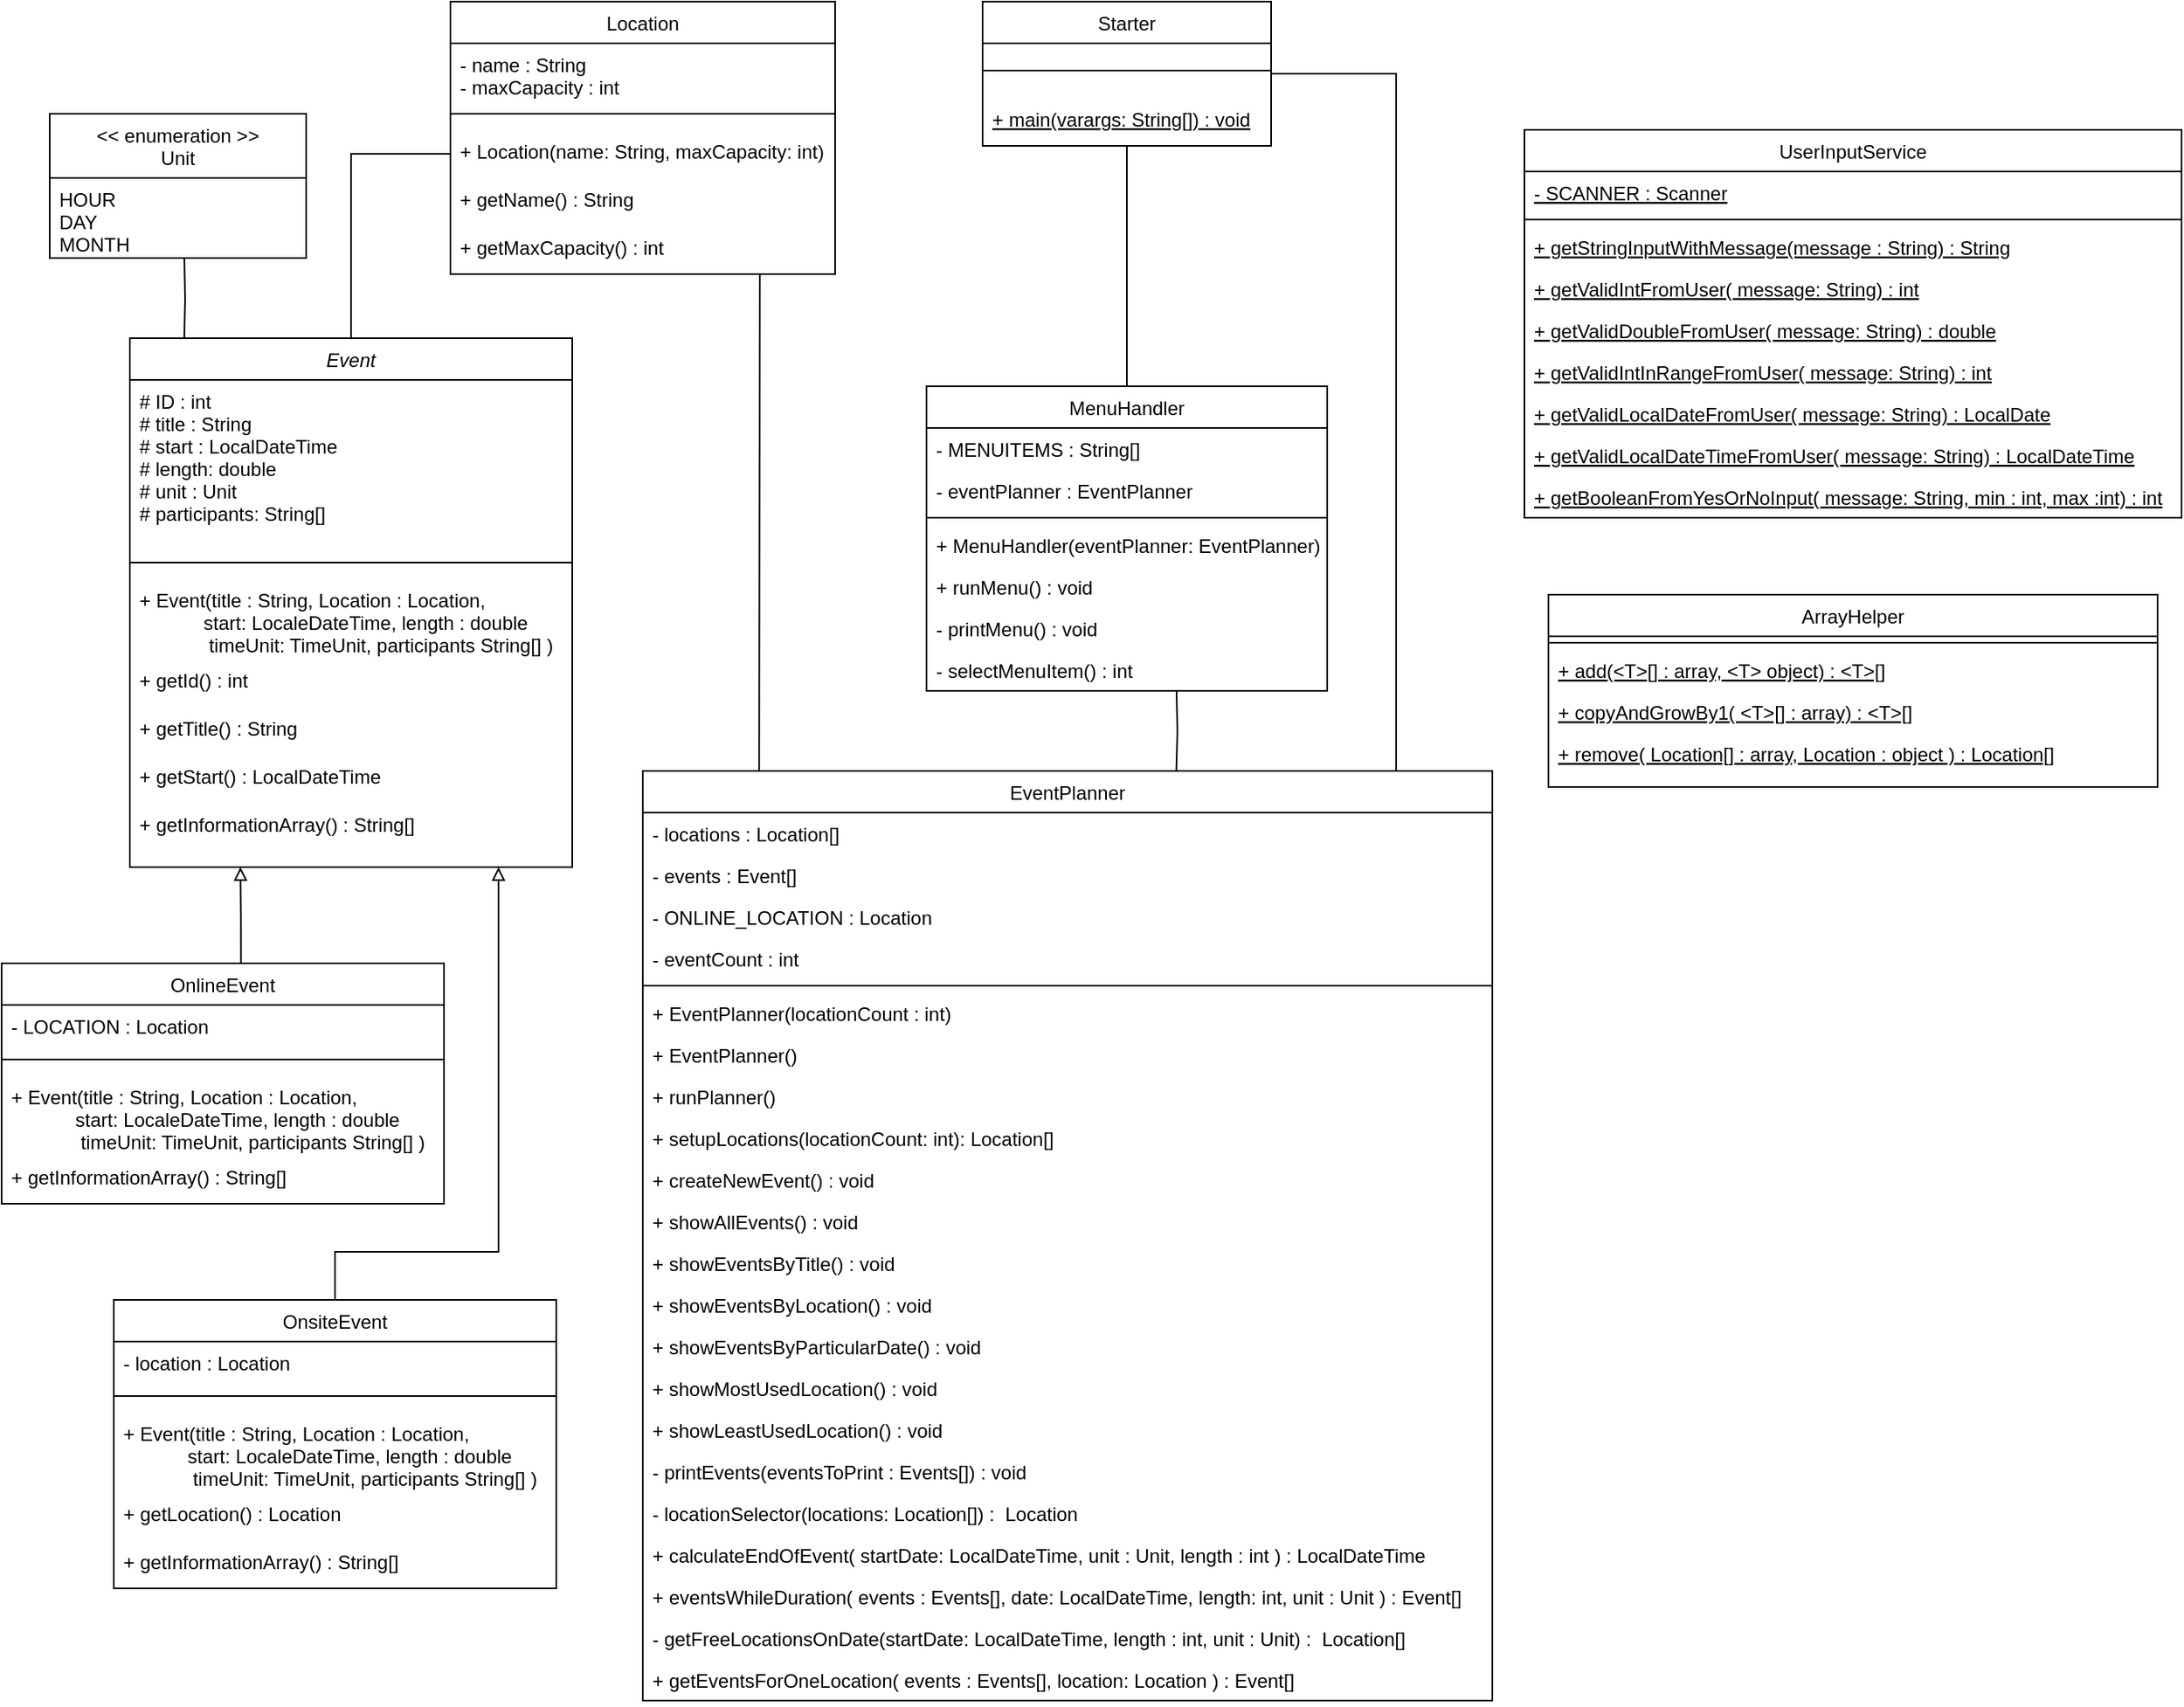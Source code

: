 <mxfile version="20.7.4" type="device"><diagram id="C5RBs43oDa-KdzZeNtuy" name="Page-1"><mxGraphModel dx="821" dy="524" grid="1" gridSize="10" guides="1" tooltips="1" connect="1" arrows="1" fold="1" page="1" pageScale="1" pageWidth="827" pageHeight="1169" math="0" shadow="0"><root><mxCell id="WIyWlLk6GJQsqaUBKTNV-0"/><mxCell id="WIyWlLk6GJQsqaUBKTNV-1" parent="WIyWlLk6GJQsqaUBKTNV-0"/><mxCell id="zkfFHV4jXpPFQw0GAbJ--0" value="EventPlanner" style="swimlane;fontStyle=0;align=center;verticalAlign=top;childLayout=stackLayout;horizontal=1;startSize=26;horizontalStack=0;resizeParent=1;resizeLast=0;collapsible=1;marginBottom=0;rounded=0;shadow=0;strokeWidth=1;" parent="WIyWlLk6GJQsqaUBKTNV-1" vertex="1"><mxGeometry x="400" y="490" width="530" height="580" as="geometry"><mxRectangle x="230" y="140" width="160" height="26" as="alternateBounds"/></mxGeometry></mxCell><mxCell id="zkfFHV4jXpPFQw0GAbJ--1" value="- locations : Location[]" style="text;align=left;verticalAlign=top;spacingLeft=4;spacingRight=4;overflow=hidden;rotatable=0;points=[[0,0.5],[1,0.5]];portConstraint=eastwest;" parent="zkfFHV4jXpPFQw0GAbJ--0" vertex="1"><mxGeometry y="26" width="530" height="26" as="geometry"/></mxCell><mxCell id="2iliOy4h_7IKCXvMN90f-4" value="- events : Event[]" style="text;align=left;verticalAlign=top;spacingLeft=4;spacingRight=4;overflow=hidden;rotatable=0;points=[[0,0.5],[1,0.5]];portConstraint=eastwest;" parent="zkfFHV4jXpPFQw0GAbJ--0" vertex="1"><mxGeometry y="52" width="530" height="26" as="geometry"/></mxCell><mxCell id="2iliOy4h_7IKCXvMN90f-3" value="- ONLINE_LOCATION : Location" style="text;align=left;verticalAlign=top;spacingLeft=4;spacingRight=4;overflow=hidden;rotatable=0;points=[[0,0.5],[1,0.5]];portConstraint=eastwest;" parent="zkfFHV4jXpPFQw0GAbJ--0" vertex="1"><mxGeometry y="78" width="530" height="26" as="geometry"/></mxCell><mxCell id="2iliOy4h_7IKCXvMN90f-5" value="- eventCount : int" style="text;align=left;verticalAlign=top;spacingLeft=4;spacingRight=4;overflow=hidden;rotatable=0;points=[[0,0.5],[1,0.5]];portConstraint=eastwest;" parent="zkfFHV4jXpPFQw0GAbJ--0" vertex="1"><mxGeometry y="104" width="530" height="26" as="geometry"/></mxCell><mxCell id="zkfFHV4jXpPFQw0GAbJ--4" value="" style="line;html=1;strokeWidth=1;align=left;verticalAlign=middle;spacingTop=-1;spacingLeft=3;spacingRight=3;rotatable=0;labelPosition=right;points=[];portConstraint=eastwest;" parent="zkfFHV4jXpPFQw0GAbJ--0" vertex="1"><mxGeometry y="130" width="530" height="8" as="geometry"/></mxCell><mxCell id="YxRnPRUqClyoKaJk8hkN-39" value="+ EventPlanner(locationCount : int)" style="text;align=left;verticalAlign=top;spacingLeft=4;spacingRight=4;overflow=hidden;rotatable=0;points=[[0,0.5],[1,0.5]];portConstraint=eastwest;fontStyle=0" parent="zkfFHV4jXpPFQw0GAbJ--0" vertex="1"><mxGeometry y="138" width="530" height="26" as="geometry"/></mxCell><mxCell id="2iliOy4h_7IKCXvMN90f-2" value="+ EventPlanner()" style="text;align=left;verticalAlign=top;spacingLeft=4;spacingRight=4;overflow=hidden;rotatable=0;points=[[0,0.5],[1,0.5]];portConstraint=eastwest;fontStyle=0" parent="zkfFHV4jXpPFQw0GAbJ--0" vertex="1"><mxGeometry y="164" width="530" height="26" as="geometry"/></mxCell><mxCell id="J_t0fNEg1dXJtrQ3v7S1-1" value="+ runPlanner()" style="text;align=left;verticalAlign=top;spacingLeft=4;spacingRight=4;overflow=hidden;rotatable=0;points=[[0,0.5],[1,0.5]];portConstraint=eastwest;fontStyle=0" parent="zkfFHV4jXpPFQw0GAbJ--0" vertex="1"><mxGeometry y="190" width="530" height="26" as="geometry"/></mxCell><mxCell id="J_t0fNEg1dXJtrQ3v7S1-3" value="+ setupLocations(locationCount: int): Location[]" style="text;align=left;verticalAlign=top;spacingLeft=4;spacingRight=4;overflow=hidden;rotatable=0;points=[[0,0.5],[1,0.5]];portConstraint=eastwest;fontStyle=0" parent="zkfFHV4jXpPFQw0GAbJ--0" vertex="1"><mxGeometry y="216" width="530" height="26" as="geometry"/></mxCell><mxCell id="YxRnPRUqClyoKaJk8hkN-40" value="+ createNewEvent() : void" style="text;align=left;verticalAlign=top;spacingLeft=4;spacingRight=4;overflow=hidden;rotatable=0;points=[[0,0.5],[1,0.5]];portConstraint=eastwest;fontStyle=0" parent="zkfFHV4jXpPFQw0GAbJ--0" vertex="1"><mxGeometry y="242" width="530" height="26" as="geometry"/></mxCell><mxCell id="J_t0fNEg1dXJtrQ3v7S1-25" value="+ showAllEvents() : void" style="text;align=left;verticalAlign=top;spacingLeft=4;spacingRight=4;overflow=hidden;rotatable=0;points=[[0,0.5],[1,0.5]];portConstraint=eastwest;fontStyle=0" parent="zkfFHV4jXpPFQw0GAbJ--0" vertex="1"><mxGeometry y="268" width="530" height="26" as="geometry"/></mxCell><mxCell id="YxRnPRUqClyoKaJk8hkN-43" value="+ showEventsByTitle() : void" style="text;align=left;verticalAlign=top;spacingLeft=4;spacingRight=4;overflow=hidden;rotatable=0;points=[[0,0.5],[1,0.5]];portConstraint=eastwest;fontStyle=0" parent="zkfFHV4jXpPFQw0GAbJ--0" vertex="1"><mxGeometry y="294" width="530" height="26" as="geometry"/></mxCell><mxCell id="YxRnPRUqClyoKaJk8hkN-44" value="+ showEventsByLocation() : void" style="text;align=left;verticalAlign=top;spacingLeft=4;spacingRight=4;overflow=hidden;rotatable=0;points=[[0,0.5],[1,0.5]];portConstraint=eastwest;fontStyle=0" parent="zkfFHV4jXpPFQw0GAbJ--0" vertex="1"><mxGeometry y="320" width="530" height="26" as="geometry"/></mxCell><mxCell id="YxRnPRUqClyoKaJk8hkN-45" value="+ showEventsByParticularDate() : void" style="text;align=left;verticalAlign=top;spacingLeft=4;spacingRight=4;overflow=hidden;rotatable=0;points=[[0,0.5],[1,0.5]];portConstraint=eastwest;fontStyle=0" parent="zkfFHV4jXpPFQw0GAbJ--0" vertex="1"><mxGeometry y="346" width="530" height="26" as="geometry"/></mxCell><mxCell id="YxRnPRUqClyoKaJk8hkN-46" value="+ showMostUsedLocation() : void" style="text;align=left;verticalAlign=top;spacingLeft=4;spacingRight=4;overflow=hidden;rotatable=0;points=[[0,0.5],[1,0.5]];portConstraint=eastwest;fontStyle=0" parent="zkfFHV4jXpPFQw0GAbJ--0" vertex="1"><mxGeometry y="372" width="530" height="26" as="geometry"/></mxCell><mxCell id="YxRnPRUqClyoKaJk8hkN-47" value="+ showLeastUsedLocation() : void &#10;" style="text;align=left;verticalAlign=top;spacingLeft=4;spacingRight=4;overflow=hidden;rotatable=0;points=[[0,0.5],[1,0.5]];portConstraint=eastwest;fontStyle=0" parent="zkfFHV4jXpPFQw0GAbJ--0" vertex="1"><mxGeometry y="398" width="530" height="26" as="geometry"/></mxCell><mxCell id="YxRnPRUqClyoKaJk8hkN-48" value="- printEvents(eventsToPrint : Events[]) : void" style="text;align=left;verticalAlign=top;spacingLeft=4;spacingRight=4;overflow=hidden;rotatable=0;points=[[0,0.5],[1,0.5]];portConstraint=eastwest;fontStyle=0" parent="zkfFHV4jXpPFQw0GAbJ--0" vertex="1"><mxGeometry y="424" width="530" height="26" as="geometry"/></mxCell><mxCell id="J_t0fNEg1dXJtrQ3v7S1-24" value="- locationSelector(locations: Location[]) :  Location" style="text;align=left;verticalAlign=top;spacingLeft=4;spacingRight=4;overflow=hidden;rotatable=0;points=[[0,0.5],[1,0.5]];portConstraint=eastwest;fontStyle=0" parent="zkfFHV4jXpPFQw0GAbJ--0" vertex="1"><mxGeometry y="450" width="530" height="26" as="geometry"/></mxCell><mxCell id="J_t0fNEg1dXJtrQ3v7S1-58" value="+ calculateEndOfEvent( startDate: LocalDateTime, unit : Unit, length : int ) : LocalDateTime" style="text;align=left;verticalAlign=top;spacingLeft=4;spacingRight=4;overflow=hidden;rotatable=0;points=[[0,0.5],[1,0.5]];portConstraint=eastwest;fontStyle=0" parent="zkfFHV4jXpPFQw0GAbJ--0" vertex="1"><mxGeometry y="476" width="530" height="26" as="geometry"/></mxCell><mxCell id="J_t0fNEg1dXJtrQ3v7S1-59" value="+ eventsWhileDuration( events : Events[], date: LocalDateTime, length: int, unit : Unit ) : Event[]" style="text;align=left;verticalAlign=top;spacingLeft=4;spacingRight=4;overflow=hidden;rotatable=0;points=[[0,0.5],[1,0.5]];portConstraint=eastwest;fontStyle=0" parent="zkfFHV4jXpPFQw0GAbJ--0" vertex="1"><mxGeometry y="502" width="530" height="26" as="geometry"/></mxCell><mxCell id="J_t0fNEg1dXJtrQ3v7S1-28" value="- getFreeLocationsOnDate(startDate: LocalDateTime, length : int, unit : Unit) :  Location[]" style="text;align=left;verticalAlign=top;spacingLeft=4;spacingRight=4;overflow=hidden;rotatable=0;points=[[0,0.5],[1,0.5]];portConstraint=eastwest;fontStyle=0" parent="zkfFHV4jXpPFQw0GAbJ--0" vertex="1"><mxGeometry y="528" width="530" height="26" as="geometry"/></mxCell><mxCell id="J_t0fNEg1dXJtrQ3v7S1-60" value="+ getEventsForOneLocation( events : Events[], location: Location ) : Event[]" style="text;align=left;verticalAlign=top;spacingLeft=4;spacingRight=4;overflow=hidden;rotatable=0;points=[[0,0.5],[1,0.5]];portConstraint=eastwest;fontStyle=0" parent="zkfFHV4jXpPFQw0GAbJ--0" vertex="1"><mxGeometry y="554" width="530" height="26" as="geometry"/></mxCell><mxCell id="YxRnPRUqClyoKaJk8hkN-0" value="Location" style="swimlane;fontStyle=0;align=center;verticalAlign=top;childLayout=stackLayout;horizontal=1;startSize=26;horizontalStack=0;resizeParent=1;resizeLast=0;collapsible=1;marginBottom=0;rounded=0;shadow=0;strokeWidth=1;" parent="WIyWlLk6GJQsqaUBKTNV-1" vertex="1"><mxGeometry x="280" y="10" width="240" height="170" as="geometry"><mxRectangle x="340" y="380" width="170" height="26" as="alternateBounds"/></mxGeometry></mxCell><mxCell id="YxRnPRUqClyoKaJk8hkN-1" value="- name : String&#10;- maxCapacity : int" style="text;align=left;verticalAlign=top;spacingLeft=4;spacingRight=4;overflow=hidden;rotatable=0;points=[[0,0.5],[1,0.5]];portConstraint=eastwest;" parent="YxRnPRUqClyoKaJk8hkN-0" vertex="1"><mxGeometry y="26" width="240" height="34" as="geometry"/></mxCell><mxCell id="YxRnPRUqClyoKaJk8hkN-2" value="" style="line;html=1;strokeWidth=1;align=left;verticalAlign=middle;spacingTop=-1;spacingLeft=3;spacingRight=3;rotatable=0;labelPosition=right;points=[];portConstraint=eastwest;" parent="YxRnPRUqClyoKaJk8hkN-0" vertex="1"><mxGeometry y="60" width="240" height="20" as="geometry"/></mxCell><mxCell id="YxRnPRUqClyoKaJk8hkN-19" value="+ Location(name: String, maxCapacity: int)" style="text;align=left;verticalAlign=top;spacingLeft=4;spacingRight=4;overflow=hidden;rotatable=0;points=[[0,0.5],[1,0.5]];portConstraint=eastwest;" parent="YxRnPRUqClyoKaJk8hkN-0" vertex="1"><mxGeometry y="80" width="240" height="30" as="geometry"/></mxCell><mxCell id="YxRnPRUqClyoKaJk8hkN-6" value="+ getName() : String" style="text;align=left;verticalAlign=top;spacingLeft=4;spacingRight=4;overflow=hidden;rotatable=0;points=[[0,0.5],[1,0.5]];portConstraint=eastwest;" parent="YxRnPRUqClyoKaJk8hkN-0" vertex="1"><mxGeometry y="110" width="240" height="30" as="geometry"/></mxCell><mxCell id="YxRnPRUqClyoKaJk8hkN-13" value="+ getMaxCapacity() : int" style="text;align=left;verticalAlign=top;spacingLeft=4;spacingRight=4;overflow=hidden;rotatable=0;points=[[0,0.5],[1,0.5]];portConstraint=eastwest;" parent="YxRnPRUqClyoKaJk8hkN-0" vertex="1"><mxGeometry y="140" width="240" height="30" as="geometry"/></mxCell><mxCell id="2iliOy4h_7IKCXvMN90f-17" style="edgeStyle=orthogonalEdgeStyle;rounded=0;orthogonalLoop=1;jettySize=auto;html=1;entryX=0.123;entryY=0.001;entryDx=0;entryDy=0;entryPerimeter=0;endArrow=none;endFill=0;" parent="WIyWlLk6GJQsqaUBKTNV-1" target="YxRnPRUqClyoKaJk8hkN-14" edge="1"><mxGeometry relative="1" as="geometry"><mxPoint x="114" y="170" as="sourcePoint"/></mxGeometry></mxCell><mxCell id="YxRnPRUqClyoKaJk8hkN-3" value="&lt;&lt; enumeration &gt;&gt;&#10;Unit" style="swimlane;fontStyle=0;align=center;verticalAlign=top;childLayout=stackLayout;horizontal=1;startSize=40;horizontalStack=0;resizeParent=1;resizeLast=0;collapsible=1;marginBottom=0;rounded=0;shadow=0;strokeWidth=1;" parent="WIyWlLk6GJQsqaUBKTNV-1" vertex="1"><mxGeometry x="30" y="80" width="160" height="90" as="geometry"><mxRectangle x="340" y="380" width="170" height="26" as="alternateBounds"/></mxGeometry></mxCell><mxCell id="YxRnPRUqClyoKaJk8hkN-4" value="HOUR&#10;DAY&#10;MONTH" style="text;align=left;verticalAlign=top;spacingLeft=4;spacingRight=4;overflow=hidden;rotatable=0;points=[[0,0.5],[1,0.5]];portConstraint=eastwest;" parent="YxRnPRUqClyoKaJk8hkN-3" vertex="1"><mxGeometry y="40" width="160" height="50" as="geometry"/></mxCell><mxCell id="YxRnPRUqClyoKaJk8hkN-109" style="edgeStyle=orthogonalEdgeStyle;rounded=0;orthogonalLoop=1;jettySize=auto;html=1;exitX=0.5;exitY=0;exitDx=0;exitDy=0;entryX=0;entryY=0.5;entryDx=0;entryDy=0;endArrow=none;endFill=0;" parent="WIyWlLk6GJQsqaUBKTNV-1" source="YxRnPRUqClyoKaJk8hkN-14" target="YxRnPRUqClyoKaJk8hkN-19" edge="1"><mxGeometry relative="1" as="geometry"/></mxCell><mxCell id="YxRnPRUqClyoKaJk8hkN-14" value="Event" style="swimlane;fontStyle=2;align=center;verticalAlign=top;childLayout=stackLayout;horizontal=1;startSize=26;horizontalStack=0;resizeParent=1;resizeLast=0;collapsible=1;marginBottom=0;rounded=0;shadow=0;strokeWidth=1;" parent="WIyWlLk6GJQsqaUBKTNV-1" vertex="1"><mxGeometry x="80" y="220" width="276" height="330" as="geometry"><mxRectangle x="340" y="380" width="170" height="26" as="alternateBounds"/></mxGeometry></mxCell><mxCell id="YxRnPRUqClyoKaJk8hkN-15" value="# ID : int&#10;# title : String&#10;# start : LocalDateTime&#10;# length: double&#10;# unit : Unit&#10;# participants: String[]" style="text;align=left;verticalAlign=top;spacingLeft=4;spacingRight=4;overflow=hidden;rotatable=0;points=[[0,0.5],[1,0.5]];portConstraint=eastwest;" parent="YxRnPRUqClyoKaJk8hkN-14" vertex="1"><mxGeometry y="26" width="276" height="104" as="geometry"/></mxCell><mxCell id="YxRnPRUqClyoKaJk8hkN-16" value="" style="line;html=1;strokeWidth=1;align=left;verticalAlign=middle;spacingTop=-1;spacingLeft=3;spacingRight=3;rotatable=0;labelPosition=right;points=[];portConstraint=eastwest;" parent="YxRnPRUqClyoKaJk8hkN-14" vertex="1"><mxGeometry y="130" width="276" height="20" as="geometry"/></mxCell><mxCell id="YxRnPRUqClyoKaJk8hkN-31" value="+ Event(title : String, Location : Location, &#10;            start: LocaleDateTime, length : double&#10;             timeUnit: TimeUnit, participants String[] )" style="text;align=left;verticalAlign=top;spacingLeft=4;spacingRight=4;overflow=hidden;rotatable=0;points=[[0,0.5],[1,0.5]];portConstraint=eastwest;" parent="YxRnPRUqClyoKaJk8hkN-14" vertex="1"><mxGeometry y="150" width="276" height="50" as="geometry"/></mxCell><mxCell id="YxRnPRUqClyoKaJk8hkN-23" value="+ getId() : int" style="text;align=left;verticalAlign=top;spacingLeft=4;spacingRight=4;overflow=hidden;rotatable=0;points=[[0,0.5],[1,0.5]];portConstraint=eastwest;" parent="YxRnPRUqClyoKaJk8hkN-14" vertex="1"><mxGeometry y="200" width="276" height="30" as="geometry"/></mxCell><mxCell id="YxRnPRUqClyoKaJk8hkN-22" value="+ getTitle() : String" style="text;align=left;verticalAlign=top;spacingLeft=4;spacingRight=4;overflow=hidden;rotatable=0;points=[[0,0.5],[1,0.5]];portConstraint=eastwest;" parent="YxRnPRUqClyoKaJk8hkN-14" vertex="1"><mxGeometry y="230" width="276" height="30" as="geometry"/></mxCell><mxCell id="YxRnPRUqClyoKaJk8hkN-25" value="+ getStart() : LocalDateTime&#10;" style="text;align=left;verticalAlign=top;spacingLeft=4;spacingRight=4;overflow=hidden;rotatable=0;points=[[0,0.5],[1,0.5]];portConstraint=eastwest;" parent="YxRnPRUqClyoKaJk8hkN-14" vertex="1"><mxGeometry y="260" width="276" height="30" as="geometry"/></mxCell><mxCell id="J_t0fNEg1dXJtrQ3v7S1-27" value="+ getInformationArray() : String[]" style="text;align=left;verticalAlign=top;spacingLeft=4;spacingRight=4;overflow=hidden;rotatable=0;points=[[0,0.5],[1,0.5]];portConstraint=eastwest;" parent="YxRnPRUqClyoKaJk8hkN-14" vertex="1"><mxGeometry y="290" width="276" height="30" as="geometry"/></mxCell><mxCell id="2iliOy4h_7IKCXvMN90f-12" style="edgeStyle=orthogonalEdgeStyle;rounded=0;orthogonalLoop=1;jettySize=auto;html=1;exitX=0.5;exitY=1;exitDx=0;exitDy=0;entryX=0.5;entryY=0;entryDx=0;entryDy=0;endArrow=none;endFill=0;" parent="WIyWlLk6GJQsqaUBKTNV-1" source="YxRnPRUqClyoKaJk8hkN-32" target="YxRnPRUqClyoKaJk8hkN-49" edge="1"><mxGeometry relative="1" as="geometry"/></mxCell><mxCell id="2iliOy4h_7IKCXvMN90f-14" style="edgeStyle=orthogonalEdgeStyle;rounded=0;orthogonalLoop=1;jettySize=auto;html=1;exitX=1;exitY=0.5;exitDx=0;exitDy=0;endArrow=none;endFill=0;" parent="WIyWlLk6GJQsqaUBKTNV-1" source="YxRnPRUqClyoKaJk8hkN-32" edge="1"><mxGeometry relative="1" as="geometry"><mxPoint x="870" y="490" as="targetPoint"/><Array as="points"><mxPoint x="870" y="55"/></Array></mxGeometry></mxCell><mxCell id="YxRnPRUqClyoKaJk8hkN-32" value="Starter" style="swimlane;fontStyle=0;align=center;verticalAlign=top;childLayout=stackLayout;horizontal=1;startSize=26;horizontalStack=0;resizeParent=1;resizeLast=0;collapsible=1;marginBottom=0;rounded=0;shadow=0;strokeWidth=1;" parent="WIyWlLk6GJQsqaUBKTNV-1" vertex="1"><mxGeometry x="612" y="10" width="180" height="90" as="geometry"><mxRectangle x="230" y="140" width="160" height="26" as="alternateBounds"/></mxGeometry></mxCell><mxCell id="YxRnPRUqClyoKaJk8hkN-34" value="" style="line;html=1;strokeWidth=1;align=left;verticalAlign=middle;spacingTop=-1;spacingLeft=3;spacingRight=3;rotatable=0;labelPosition=right;points=[];portConstraint=eastwest;" parent="YxRnPRUqClyoKaJk8hkN-32" vertex="1"><mxGeometry y="26" width="180" height="34" as="geometry"/></mxCell><mxCell id="YxRnPRUqClyoKaJk8hkN-38" value="+ main(varargs: String[]) : void" style="text;align=left;verticalAlign=top;spacingLeft=4;spacingRight=4;overflow=hidden;rotatable=0;points=[[0,0.5],[1,0.5]];portConstraint=eastwest;fontStyle=4" parent="YxRnPRUqClyoKaJk8hkN-32" vertex="1"><mxGeometry y="60" width="180" height="26" as="geometry"/></mxCell><mxCell id="2iliOy4h_7IKCXvMN90f-15" value="" style="edgeStyle=orthogonalEdgeStyle;rounded=0;orthogonalLoop=1;jettySize=auto;html=1;endArrow=none;endFill=0;entryX=0.628;entryY=0;entryDx=0;entryDy=0;entryPerimeter=0;" parent="WIyWlLk6GJQsqaUBKTNV-1" target="zkfFHV4jXpPFQw0GAbJ--0" edge="1"><mxGeometry relative="1" as="geometry"><mxPoint x="733" y="440" as="sourcePoint"/></mxGeometry></mxCell><mxCell id="YxRnPRUqClyoKaJk8hkN-49" value="MenuHandler" style="swimlane;fontStyle=0;align=center;verticalAlign=top;childLayout=stackLayout;horizontal=1;startSize=26;horizontalStack=0;resizeParent=1;resizeLast=0;collapsible=1;marginBottom=0;rounded=0;shadow=0;strokeWidth=1;" parent="WIyWlLk6GJQsqaUBKTNV-1" vertex="1"><mxGeometry x="577" y="250" width="250" height="190" as="geometry"><mxRectangle x="230" y="140" width="160" height="26" as="alternateBounds"/></mxGeometry></mxCell><mxCell id="YxRnPRUqClyoKaJk8hkN-51" value="- MENUITEMS : String[]" style="text;align=left;verticalAlign=top;spacingLeft=4;spacingRight=4;overflow=hidden;rotatable=0;points=[[0,0.5],[1,0.5]];portConstraint=eastwest;" parent="YxRnPRUqClyoKaJk8hkN-49" vertex="1"><mxGeometry y="26" width="250" height="26" as="geometry"/></mxCell><mxCell id="J_t0fNEg1dXJtrQ3v7S1-26" value="- eventPlanner : EventPlanner" style="text;align=left;verticalAlign=top;spacingLeft=4;spacingRight=4;overflow=hidden;rotatable=0;points=[[0,0.5],[1,0.5]];portConstraint=eastwest;" parent="YxRnPRUqClyoKaJk8hkN-49" vertex="1"><mxGeometry y="52" width="250" height="26" as="geometry"/></mxCell><mxCell id="YxRnPRUqClyoKaJk8hkN-52" value="" style="line;html=1;strokeWidth=1;align=left;verticalAlign=middle;spacingTop=-1;spacingLeft=3;spacingRight=3;rotatable=0;labelPosition=right;points=[];portConstraint=eastwest;" parent="YxRnPRUqClyoKaJk8hkN-49" vertex="1"><mxGeometry y="78" width="250" height="8" as="geometry"/></mxCell><mxCell id="YxRnPRUqClyoKaJk8hkN-53" value="+ MenuHandler(eventPlanner: EventPlanner)" style="text;align=left;verticalAlign=top;spacingLeft=4;spacingRight=4;overflow=hidden;rotatable=0;points=[[0,0.5],[1,0.5]];portConstraint=eastwest;fontStyle=0" parent="YxRnPRUqClyoKaJk8hkN-49" vertex="1"><mxGeometry y="86" width="250" height="26" as="geometry"/></mxCell><mxCell id="YxRnPRUqClyoKaJk8hkN-55" value="+ runMenu() : void" style="text;align=left;verticalAlign=top;spacingLeft=4;spacingRight=4;overflow=hidden;rotatable=0;points=[[0,0.5],[1,0.5]];portConstraint=eastwest;fontStyle=0" parent="YxRnPRUqClyoKaJk8hkN-49" vertex="1"><mxGeometry y="112" width="250" height="26" as="geometry"/></mxCell><mxCell id="YxRnPRUqClyoKaJk8hkN-62" value="- printMenu() : void" style="text;align=left;verticalAlign=top;spacingLeft=4;spacingRight=4;overflow=hidden;rotatable=0;points=[[0,0.5],[1,0.5]];portConstraint=eastwest;fontStyle=0" parent="YxRnPRUqClyoKaJk8hkN-49" vertex="1"><mxGeometry y="138" width="250" height="26" as="geometry"/></mxCell><mxCell id="YxRnPRUqClyoKaJk8hkN-63" value="- selectMenuItem() : int" style="text;align=left;verticalAlign=top;spacingLeft=4;spacingRight=4;overflow=hidden;rotatable=0;points=[[0,0.5],[1,0.5]];portConstraint=eastwest;fontStyle=0" parent="YxRnPRUqClyoKaJk8hkN-49" vertex="1"><mxGeometry y="164" width="250" height="26" as="geometry"/></mxCell><mxCell id="YxRnPRUqClyoKaJk8hkN-105" style="edgeStyle=orthogonalEdgeStyle;rounded=0;orthogonalLoop=1;jettySize=auto;html=1;exitX=0.5;exitY=0;exitDx=0;exitDy=0;endArrow=block;endFill=0;" parent="WIyWlLk6GJQsqaUBKTNV-1" source="YxRnPRUqClyoKaJk8hkN-71" edge="1"><mxGeometry relative="1" as="geometry"><mxPoint x="310" y="550" as="targetPoint"/><Array as="points"><mxPoint x="208" y="790"/><mxPoint x="310" y="790"/><mxPoint x="310" y="570"/></Array></mxGeometry></mxCell><mxCell id="YxRnPRUqClyoKaJk8hkN-71" value="OnsiteEvent" style="swimlane;fontStyle=0;align=center;verticalAlign=top;childLayout=stackLayout;horizontal=1;startSize=26;horizontalStack=0;resizeParent=1;resizeLast=0;collapsible=1;marginBottom=0;rounded=0;shadow=0;strokeWidth=1;" parent="WIyWlLk6GJQsqaUBKTNV-1" vertex="1"><mxGeometry x="70" y="820" width="276" height="180" as="geometry"><mxRectangle x="340" y="380" width="170" height="26" as="alternateBounds"/></mxGeometry></mxCell><mxCell id="YxRnPRUqClyoKaJk8hkN-72" value="- location : Location" style="text;align=left;verticalAlign=top;spacingLeft=4;spacingRight=4;overflow=hidden;rotatable=0;points=[[0,0.5],[1,0.5]];portConstraint=eastwest;" parent="YxRnPRUqClyoKaJk8hkN-71" vertex="1"><mxGeometry y="26" width="276" height="24" as="geometry"/></mxCell><mxCell id="YxRnPRUqClyoKaJk8hkN-73" value="" style="line;html=1;strokeWidth=1;align=left;verticalAlign=middle;spacingTop=-1;spacingLeft=3;spacingRight=3;rotatable=0;labelPosition=right;points=[];portConstraint=eastwest;" parent="YxRnPRUqClyoKaJk8hkN-71" vertex="1"><mxGeometry y="50" width="276" height="20" as="geometry"/></mxCell><mxCell id="YxRnPRUqClyoKaJk8hkN-74" value="+ Event(title : String, Location : Location, &#10;            start: LocaleDateTime, length : double&#10;             timeUnit: TimeUnit, participants String[] )" style="text;align=left;verticalAlign=top;spacingLeft=4;spacingRight=4;overflow=hidden;rotatable=0;points=[[0,0.5],[1,0.5]];portConstraint=eastwest;" parent="YxRnPRUqClyoKaJk8hkN-71" vertex="1"><mxGeometry y="70" width="276" height="50" as="geometry"/></mxCell><mxCell id="YxRnPRUqClyoKaJk8hkN-77" value="+ getLocation() : Location&#10;" style="text;align=left;verticalAlign=top;spacingLeft=4;spacingRight=4;overflow=hidden;rotatable=0;points=[[0,0.5],[1,0.5]];portConstraint=eastwest;" parent="YxRnPRUqClyoKaJk8hkN-71" vertex="1"><mxGeometry y="120" width="276" height="30" as="geometry"/></mxCell><mxCell id="2iliOy4h_7IKCXvMN90f-9" value="+ getInformationArray() : String[]" style="text;align=left;verticalAlign=top;spacingLeft=4;spacingRight=4;overflow=hidden;rotatable=0;points=[[0,0.5],[1,0.5]];portConstraint=eastwest;" parent="YxRnPRUqClyoKaJk8hkN-71" vertex="1"><mxGeometry y="150" width="276" height="30" as="geometry"/></mxCell><mxCell id="YxRnPRUqClyoKaJk8hkN-101" style="edgeStyle=orthogonalEdgeStyle;rounded=0;orthogonalLoop=1;jettySize=auto;html=1;exitX=0.541;exitY=-0.003;exitDx=0;exitDy=0;entryX=0.25;entryY=1;entryDx=0;entryDy=0;endArrow=block;endFill=0;exitPerimeter=0;" parent="WIyWlLk6GJQsqaUBKTNV-1" source="YxRnPRUqClyoKaJk8hkN-83" target="YxRnPRUqClyoKaJk8hkN-14" edge="1"><mxGeometry relative="1" as="geometry"/></mxCell><mxCell id="YxRnPRUqClyoKaJk8hkN-83" value="OnlineEvent" style="swimlane;fontStyle=0;align=center;verticalAlign=top;childLayout=stackLayout;horizontal=1;startSize=26;horizontalStack=0;resizeParent=1;resizeLast=0;collapsible=1;marginBottom=0;rounded=0;shadow=0;strokeWidth=1;" parent="WIyWlLk6GJQsqaUBKTNV-1" vertex="1"><mxGeometry y="610" width="276" height="150" as="geometry"><mxRectangle x="340" y="380" width="170" height="26" as="alternateBounds"/></mxGeometry></mxCell><mxCell id="YxRnPRUqClyoKaJk8hkN-84" value="- LOCATION : Location" style="text;align=left;verticalAlign=top;spacingLeft=4;spacingRight=4;overflow=hidden;rotatable=0;points=[[0,0.5],[1,0.5]];portConstraint=eastwest;" parent="YxRnPRUqClyoKaJk8hkN-83" vertex="1"><mxGeometry y="26" width="276" height="24" as="geometry"/></mxCell><mxCell id="YxRnPRUqClyoKaJk8hkN-85" value="" style="line;html=1;strokeWidth=1;align=left;verticalAlign=middle;spacingTop=-1;spacingLeft=3;spacingRight=3;rotatable=0;labelPosition=right;points=[];portConstraint=eastwest;" parent="YxRnPRUqClyoKaJk8hkN-83" vertex="1"><mxGeometry y="50" width="276" height="20" as="geometry"/></mxCell><mxCell id="YxRnPRUqClyoKaJk8hkN-86" value="+ Event(title : String, Location : Location, &#10;            start: LocaleDateTime, length : double&#10;             timeUnit: TimeUnit, participants String[] )" style="text;align=left;verticalAlign=top;spacingLeft=4;spacingRight=4;overflow=hidden;rotatable=0;points=[[0,0.5],[1,0.5]];portConstraint=eastwest;" parent="YxRnPRUqClyoKaJk8hkN-83" vertex="1"><mxGeometry y="70" width="276" height="50" as="geometry"/></mxCell><mxCell id="2iliOy4h_7IKCXvMN90f-8" value="+ getInformationArray() : String[]" style="text;align=left;verticalAlign=top;spacingLeft=4;spacingRight=4;overflow=hidden;rotatable=0;points=[[0,0.5],[1,0.5]];portConstraint=eastwest;" parent="YxRnPRUqClyoKaJk8hkN-83" vertex="1"><mxGeometry y="120" width="276" height="30" as="geometry"/></mxCell><mxCell id="J_t0fNEg1dXJtrQ3v7S1-12" value="UserInputService" style="swimlane;fontStyle=0;align=center;verticalAlign=top;childLayout=stackLayout;horizontal=1;startSize=26;horizontalStack=0;resizeParent=1;resizeLast=0;collapsible=1;marginBottom=0;rounded=0;shadow=0;strokeWidth=1;" parent="WIyWlLk6GJQsqaUBKTNV-1" vertex="1"><mxGeometry x="950" y="90" width="410" height="242" as="geometry"><mxRectangle x="230" y="140" width="160" height="26" as="alternateBounds"/></mxGeometry></mxCell><mxCell id="J_t0fNEg1dXJtrQ3v7S1-29" value="- SCANNER : Scanner" style="text;align=left;verticalAlign=top;spacingLeft=4;spacingRight=4;overflow=hidden;rotatable=0;points=[[0,0.5],[1,0.5]];portConstraint=eastwest;fontStyle=4" parent="J_t0fNEg1dXJtrQ3v7S1-12" vertex="1"><mxGeometry y="26" width="410" height="26" as="geometry"/></mxCell><mxCell id="J_t0fNEg1dXJtrQ3v7S1-13" value="" style="line;html=1;strokeWidth=1;align=left;verticalAlign=middle;spacingTop=-1;spacingLeft=3;spacingRight=3;rotatable=0;labelPosition=right;points=[];portConstraint=eastwest;" parent="J_t0fNEg1dXJtrQ3v7S1-12" vertex="1"><mxGeometry y="52" width="410" height="8" as="geometry"/></mxCell><mxCell id="J_t0fNEg1dXJtrQ3v7S1-14" value="+ getStringInputWithMessage(message : String) : String" style="text;align=left;verticalAlign=top;spacingLeft=4;spacingRight=4;overflow=hidden;rotatable=0;points=[[0,0.5],[1,0.5]];portConstraint=eastwest;fontStyle=4" parent="J_t0fNEg1dXJtrQ3v7S1-12" vertex="1"><mxGeometry y="60" width="410" height="26" as="geometry"/></mxCell><mxCell id="J_t0fNEg1dXJtrQ3v7S1-8" value="+ getValidIntFromUser( message: String) : int" style="text;align=left;verticalAlign=top;spacingLeft=4;spacingRight=4;overflow=hidden;rotatable=0;points=[[0,0.5],[1,0.5]];portConstraint=eastwest;fontStyle=4" parent="J_t0fNEg1dXJtrQ3v7S1-12" vertex="1"><mxGeometry y="86" width="410" height="26" as="geometry"/></mxCell><mxCell id="vPfVpqDiqOBPyvuXu3FG-0" value="+ getValidDoubleFromUser( message: String) : double" style="text;align=left;verticalAlign=top;spacingLeft=4;spacingRight=4;overflow=hidden;rotatable=0;points=[[0,0.5],[1,0.5]];portConstraint=eastwest;fontStyle=4" vertex="1" parent="J_t0fNEg1dXJtrQ3v7S1-12"><mxGeometry y="112" width="410" height="26" as="geometry"/></mxCell><mxCell id="J_t0fNEg1dXJtrQ3v7S1-31" value="+ getValidIntInRangeFromUser( message: String) : int" style="text;align=left;verticalAlign=top;spacingLeft=4;spacingRight=4;overflow=hidden;rotatable=0;points=[[0,0.5],[1,0.5]];portConstraint=eastwest;fontStyle=4" parent="J_t0fNEg1dXJtrQ3v7S1-12" vertex="1"><mxGeometry y="138" width="410" height="26" as="geometry"/></mxCell><mxCell id="J_t0fNEg1dXJtrQ3v7S1-33" value="+ getValidLocalDateFromUser( message: String) : LocalDate" style="text;align=left;verticalAlign=top;spacingLeft=4;spacingRight=4;overflow=hidden;rotatable=0;points=[[0,0.5],[1,0.5]];portConstraint=eastwest;fontStyle=4" parent="J_t0fNEg1dXJtrQ3v7S1-12" vertex="1"><mxGeometry y="164" width="410" height="26" as="geometry"/></mxCell><mxCell id="J_t0fNEg1dXJtrQ3v7S1-32" value="+ getValidLocalDateTimeFromUser( message: String) : LocalDateTime" style="text;align=left;verticalAlign=top;spacingLeft=4;spacingRight=4;overflow=hidden;rotatable=0;points=[[0,0.5],[1,0.5]];portConstraint=eastwest;fontStyle=4" parent="J_t0fNEg1dXJtrQ3v7S1-12" vertex="1"><mxGeometry y="190" width="410" height="26" as="geometry"/></mxCell><mxCell id="J_t0fNEg1dXJtrQ3v7S1-11" value="+ getBooleanFromYesOrNoInput( message: String, min : int, max :int) : int" style="text;align=left;verticalAlign=top;spacingLeft=4;spacingRight=4;overflow=hidden;rotatable=0;points=[[0,0.5],[1,0.5]];portConstraint=eastwest;fontStyle=4" parent="J_t0fNEg1dXJtrQ3v7S1-12" vertex="1"><mxGeometry y="216" width="410" height="26" as="geometry"/></mxCell><mxCell id="J_t0fNEg1dXJtrQ3v7S1-34" value="ArrayHelper" style="swimlane;fontStyle=0;align=center;verticalAlign=top;childLayout=stackLayout;horizontal=1;startSize=26;horizontalStack=0;resizeParent=1;resizeLast=0;collapsible=1;marginBottom=0;rounded=0;shadow=0;strokeWidth=1;" parent="WIyWlLk6GJQsqaUBKTNV-1" vertex="1"><mxGeometry x="965" y="380" width="380" height="120" as="geometry"><mxRectangle x="230" y="140" width="160" height="26" as="alternateBounds"/></mxGeometry></mxCell><mxCell id="J_t0fNEg1dXJtrQ3v7S1-36" value="" style="line;html=1;strokeWidth=1;align=left;verticalAlign=middle;spacingTop=-1;spacingLeft=3;spacingRight=3;rotatable=0;labelPosition=right;points=[];portConstraint=eastwest;" parent="J_t0fNEg1dXJtrQ3v7S1-34" vertex="1"><mxGeometry y="26" width="380" height="8" as="geometry"/></mxCell><mxCell id="J_t0fNEg1dXJtrQ3v7S1-37" value="+ add(&lt;T&gt;[] : array, &lt;T&gt; object) : &lt;T&gt;[]" style="text;align=left;verticalAlign=top;spacingLeft=4;spacingRight=4;overflow=hidden;rotatable=0;points=[[0,0.5],[1,0.5]];portConstraint=eastwest;fontStyle=4" parent="J_t0fNEg1dXJtrQ3v7S1-34" vertex="1"><mxGeometry y="34" width="380" height="26" as="geometry"/></mxCell><mxCell id="J_t0fNEg1dXJtrQ3v7S1-47" value="+ copyAndGrowBy1( &lt;T&gt;[] : array) : &lt;T&gt;[]" style="text;align=left;verticalAlign=top;spacingLeft=4;spacingRight=4;overflow=hidden;rotatable=0;points=[[0,0.5],[1,0.5]];portConstraint=eastwest;fontStyle=4" parent="J_t0fNEg1dXJtrQ3v7S1-34" vertex="1"><mxGeometry y="60" width="380" height="26" as="geometry"/></mxCell><mxCell id="J_t0fNEg1dXJtrQ3v7S1-46" value="+ remove( Location[] : array, Location : object ) : Location[]" style="text;align=left;verticalAlign=top;spacingLeft=4;spacingRight=4;overflow=hidden;rotatable=0;points=[[0,0.5],[1,0.5]];portConstraint=eastwest;fontStyle=4" parent="J_t0fNEg1dXJtrQ3v7S1-34" vertex="1"><mxGeometry y="86" width="380" height="26" as="geometry"/></mxCell><mxCell id="2iliOy4h_7IKCXvMN90f-16" style="edgeStyle=orthogonalEdgeStyle;rounded=0;orthogonalLoop=1;jettySize=auto;html=1;entryX=0.137;entryY=0;entryDx=0;entryDy=0;endArrow=none;endFill=0;entryPerimeter=0;" parent="WIyWlLk6GJQsqaUBKTNV-1" target="zkfFHV4jXpPFQw0GAbJ--0" edge="1"><mxGeometry relative="1" as="geometry"><Array as="points"><mxPoint x="473" y="182"/></Array><mxPoint x="473" y="180" as="sourcePoint"/></mxGeometry></mxCell></root></mxGraphModel></diagram></mxfile>